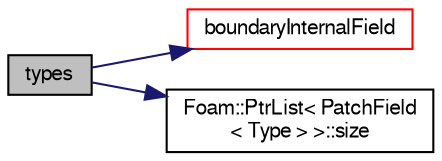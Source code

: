 digraph "types"
{
  bgcolor="transparent";
  edge [fontname="FreeSans",fontsize="10",labelfontname="FreeSans",labelfontsize="10"];
  node [fontname="FreeSans",fontsize="10",shape=record];
  rankdir="LR";
  Node589 [label="types",height=0.2,width=0.4,color="black", fillcolor="grey75", style="filled", fontcolor="black"];
  Node589 -> Node590 [color="midnightblue",fontsize="10",style="solid",fontname="FreeSans"];
  Node590 [label="boundaryInternalField",height=0.2,width=0.4,color="red",URL="$a26514.html#ad1bc0630e7b1cd722aeba5d0f648f82a",tooltip="Return BoundaryField of the cell values neighbouring. "];
  Node589 -> Node593 [color="midnightblue",fontsize="10",style="solid",fontname="FreeSans"];
  Node593 [label="Foam::PtrList\< PatchField\l\< Type \> \>::size",height=0.2,width=0.4,color="black",URL="$a25914.html#a47b3bf30da1eb3ab8076b5fbe00e0494",tooltip="Return the number of elements in the PtrList. "];
}
